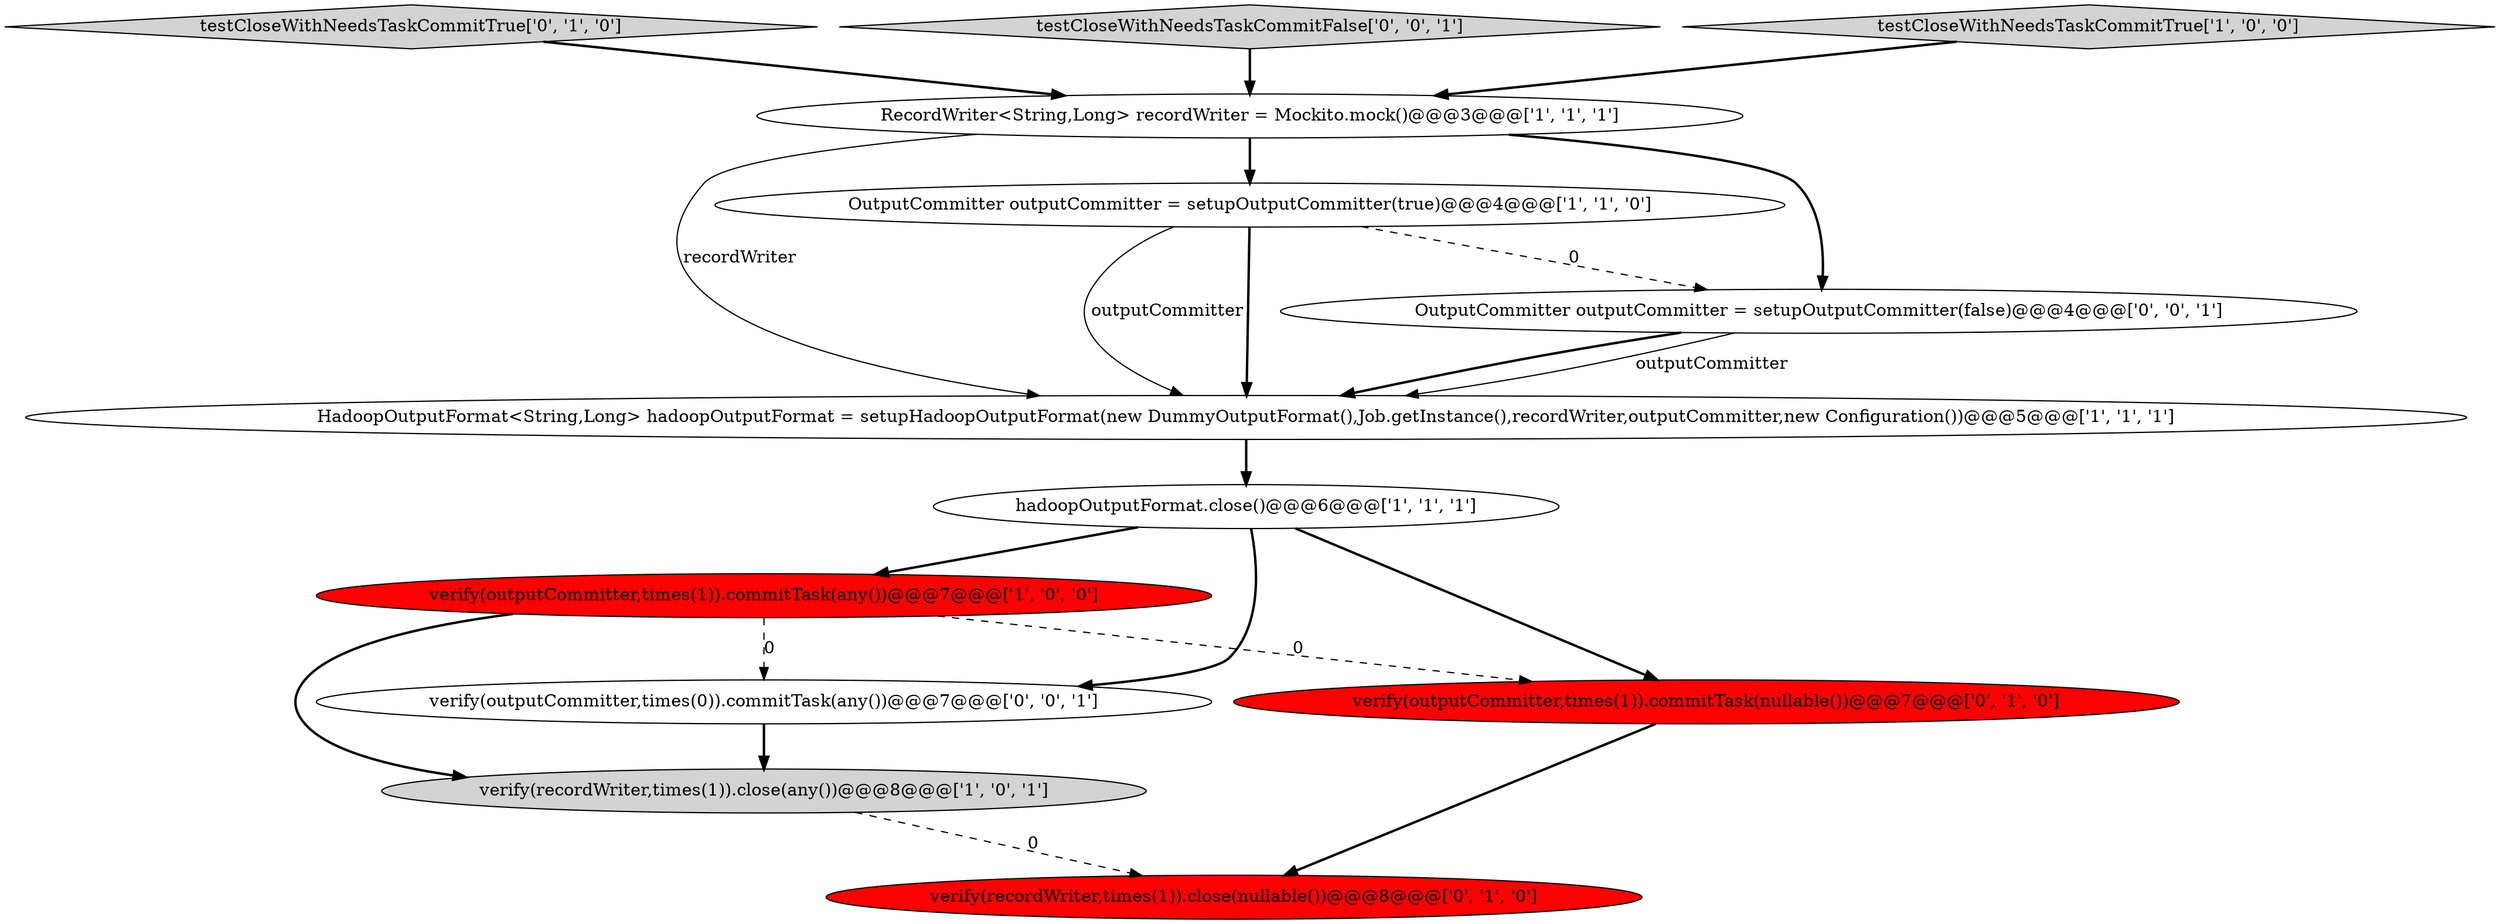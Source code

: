 digraph {
1 [style = filled, label = "verify(recordWriter,times(1)).close(any())@@@8@@@['1', '0', '1']", fillcolor = lightgray, shape = ellipse image = "AAA0AAABBB1BBB"];
7 [style = filled, label = "verify(recordWriter,times(1)).close(nullable())@@@8@@@['0', '1', '0']", fillcolor = red, shape = ellipse image = "AAA1AAABBB2BBB"];
9 [style = filled, label = "testCloseWithNeedsTaskCommitTrue['0', '1', '0']", fillcolor = lightgray, shape = diamond image = "AAA0AAABBB2BBB"];
0 [style = filled, label = "verify(outputCommitter,times(1)).commitTask(any())@@@7@@@['1', '0', '0']", fillcolor = red, shape = ellipse image = "AAA1AAABBB1BBB"];
4 [style = filled, label = "HadoopOutputFormat<String,Long> hadoopOutputFormat = setupHadoopOutputFormat(new DummyOutputFormat(),Job.getInstance(),recordWriter,outputCommitter,new Configuration())@@@5@@@['1', '1', '1']", fillcolor = white, shape = ellipse image = "AAA0AAABBB1BBB"];
3 [style = filled, label = "hadoopOutputFormat.close()@@@6@@@['1', '1', '1']", fillcolor = white, shape = ellipse image = "AAA0AAABBB1BBB"];
5 [style = filled, label = "RecordWriter<String,Long> recordWriter = Mockito.mock()@@@3@@@['1', '1', '1']", fillcolor = white, shape = ellipse image = "AAA0AAABBB1BBB"];
6 [style = filled, label = "OutputCommitter outputCommitter = setupOutputCommitter(true)@@@4@@@['1', '1', '0']", fillcolor = white, shape = ellipse image = "AAA0AAABBB1BBB"];
11 [style = filled, label = "testCloseWithNeedsTaskCommitFalse['0', '0', '1']", fillcolor = lightgray, shape = diamond image = "AAA0AAABBB3BBB"];
10 [style = filled, label = "OutputCommitter outputCommitter = setupOutputCommitter(false)@@@4@@@['0', '0', '1']", fillcolor = white, shape = ellipse image = "AAA0AAABBB3BBB"];
12 [style = filled, label = "verify(outputCommitter,times(0)).commitTask(any())@@@7@@@['0', '0', '1']", fillcolor = white, shape = ellipse image = "AAA0AAABBB3BBB"];
2 [style = filled, label = "testCloseWithNeedsTaskCommitTrue['1', '0', '0']", fillcolor = lightgray, shape = diamond image = "AAA0AAABBB1BBB"];
8 [style = filled, label = "verify(outputCommitter,times(1)).commitTask(nullable())@@@7@@@['0', '1', '0']", fillcolor = red, shape = ellipse image = "AAA1AAABBB2BBB"];
5->10 [style = bold, label=""];
4->3 [style = bold, label=""];
5->4 [style = solid, label="recordWriter"];
10->4 [style = solid, label="outputCommitter"];
3->12 [style = bold, label=""];
0->12 [style = dashed, label="0"];
12->1 [style = bold, label=""];
3->0 [style = bold, label=""];
8->7 [style = bold, label=""];
6->10 [style = dashed, label="0"];
6->4 [style = bold, label=""];
11->5 [style = bold, label=""];
5->6 [style = bold, label=""];
0->1 [style = bold, label=""];
3->8 [style = bold, label=""];
10->4 [style = bold, label=""];
9->5 [style = bold, label=""];
0->8 [style = dashed, label="0"];
1->7 [style = dashed, label="0"];
6->4 [style = solid, label="outputCommitter"];
2->5 [style = bold, label=""];
}
